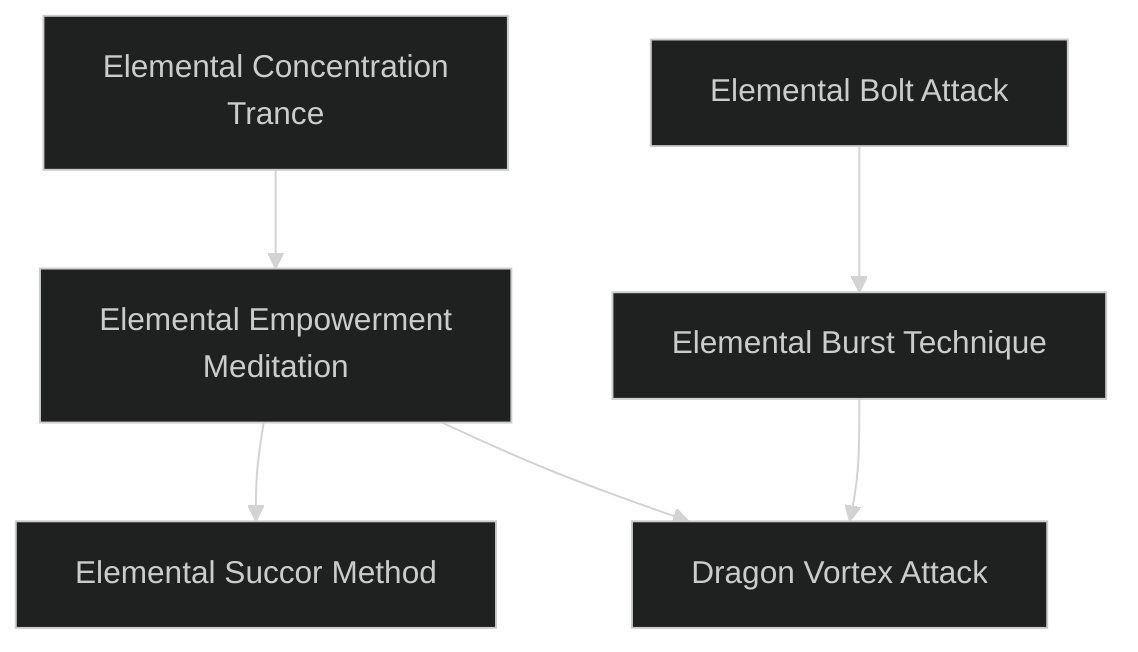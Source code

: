 ---
config:
  theme: dark
---
flowchart TD

    elemental_concentration_trance[Elemental Concentration<br>Trance]
    click elemental_concentration_trance callback "
        Elemental Concentration Trance<br>
        <br>
        Cost: 5 motes, 1 Willpower<br>
        Duration: One day<br>
        Type: Simple<br>
        Minimum Lore: 2<br>
        Minimum Essence: 1<br>
        Prerequisite Charms: None<br>
        <br>
        This Charm is the most basic of Lore techniques
        known by the Dragon-Blooded. Through the use of this
        Charm, the character concentrates on her aligned element,
        centering herself and opening her mind. The Exalt
        can compact a week's worth of learning into a single day,
        assuming she has access to all the necessary materials. This
        Charm can be used on sequential days, but use of it for more
        days than the character's Lore skill causes one level of
        unsoakable lethal damage per day. This damage can only
        be healed by time, and it does not begin healing until one
        week after the characters suffers it.
        "

    elemental_empowerment_meditation[Elemental Empowerment<br>Meditation]
    elemental_concentration_trance --> elemental_empowerment_meditation
    click elemental_empowerment_meditation callback "
        Elemental Empowerment Meditation<br>
        <br>
        Cost: 1+ Willpower<br>
        Duration: Instant<br>
        Type: Simple<br>
        Minimum Lore: 4<br>
        Minimum Essence: 3<br>
        Prerequisite Charms: Elemental Concentration Trance<br>
        <br>
        Proper knowledge of the Elemental Dragons allows a
        Dynast to draw energy directly from an elemental source,
        restoring depleted reserves in times of crisis.<br>
        The Elemental Empowerment Meditation requires
        the character to spend Willpower points while in contact
        with her aligned element. The character must be able to
        physically touch the element she is aligned with to draw
        Essence from it. For every point of willpower spent in this
        way, the character instantly gains Essence motes equal to
        her Lore. These motes can be spent normally.<br>
        There is a price to be paid for handling elementals
        energy in such a raw fashion. If a character spends more
        Willpower in a single day to draw elemental energy than
        her permanent Essence score, each additional use of Willpower
        to increase her Essence causes one unsoakable level
        of bashing damage.
        "

    elemental_succor_method[Elemental Succor Method]
    elemental_empowerment_meditation --> elemental_succor_method
    click elemental_succor_method callback "
        Elemental Succor Method<br>
        <br>
        Cost: 5 motes and 1 Willpower per lethal health level, 2 motes per bashing health level<br>
        Duration: Instant<br>
        Type: Simple<br>
        Minimum Lore: 5<br>
        Minimum Essence: 3<br>
        Prerequisite Charms: Elemental Empowerment Meditation<br>
        <br>
        In addition to providing raw energy, a Dynast's
        connection to the Elemental Dragons can be a source of
        great resilience and strength in desperate times. Elemental
        Succor Method lets a Dragon-Blood tap into
        the elemental energy of the Dragons to restore her body,
        healing her injuries. That character must be able to
        immerse herself in her favored element to the greatest
        degree possible (standing in a burning fire, submerged
        in water, etc.) and must spend 5 motes and 1 Willpower
        for every lethal health level to be healed of 2 motes per
        bashing health level to be healed. The Elemental Succor
        Method will not restore lost limbs or repair other
        such mutilations.
        "

    elemental_bolt_attack[Elemental Bolt Attack]
    click elemental_bolt_attack callback "
        Elemental Bolt Attack<br>
        <br>
        Cost: 1 mote per 2L damage<br>
        Duration: Instant<br>
        Type: Simple<br>
        Minimum Lore: 2<br>
        Minimum Essence: 2<br>
        Prerequisite Charms: None<br>
        <br>
        The character extends her hand, and a bolt of elemental
        force flashes forth from it — a shaft of ice, a blast
        of fire, a barbed wooden javelin, a stroke of lightning or
        slashing shards of crystal. The character's player rolls
        Dexterity + Athletics or Archery (whichever she prefers)
        to hit. This attack has a range of 20 yards x the character's
        permanent Essence, and it does a base damage of 2L for
        every mote of Essence spent. The accuracy of the attack
        is equal to the character's Essence. A character cannot
        spend more motes on this Charm than her Stamina.
        "

    elemental_burst_technique[Elemental Burst Technique]
    elemental_bolt_attack --> elemental_burst_technique
    click elemental_burst_technique callback "
        Elemental Burst Technique<br>
        <br>
        Cost: 1 more per IL damage<br>
        Duration: Instant<br>
        Type: Simple<br>
        Minimum Lore: 3<br>
        Minimum Essence: 2<br>
        Prerequisite Charms: Elemental Bolt Attack
        <br>
        This Charm has effects similar to Elemental Bolt
        Attack but it creates a blast of elemental power rather
        than hurling a bolt. The character's player rolls Dexterity
        Athletics or Archery (whichever he prefers) to hit,
        with an accuracy bonus equal to the character's permanent
        Essence. This attack has a range increment of 20
        yards x the character's permanent Essence. The Elemental
        Burst Technique affects a circular area with a radius
        equal to the character's permanent Essence in yards.
        Anyone in that area who fails to dodge or parry the attack
        takes a base damage of 1L for every more the Dragon-Blooded
        invested in the Charm.
        "

    dragon_vortex_attack[Dragon Vortex Attack]
    elemental_empowerment_meditation --> dragon_vortex_attack
    elemental_burst_technique --> dragon_vortex_attack
    click dragon_vortex_attack callback "
        Dragon Vortex Attack<br>
        <br>
        Cost: 10 motes, 1 Willpower<br>
        Duration: One scene<br>
        Type: Simple<br>
        Minimum Lore: 5<br>
        Minimum Essence: 4<br>
        Prerequisite Charms: Elemental Empowerment Meditation, Element Burst Technique<br>
        <br>
        Rather than just summoning a temporary damaging
        burst of elemental energy, this Charm creates a deadly
        maelstrom of the character's elemental aspect. Whether it
        is a sudden rain of fire, a roiling whirlwind of air or a
        grinding cloud of stone and earth, all within the area of
        effect suffer the character's wrath.<br>
        Anyone in the area of the Dragon Vortex Attack,
        other than the character who summoned it, takes lethal
        damage equal to the character's Essence every turn, as she
        is battered by flying shards of stone, sliced by razor-thin ice
        crystals, burned by swirling gouts of flame, and so on. This
        damage cannot be dodged or parried. The Dragon-Blooded
        who created it is exempt from these effects, and may act
        normally in all respects. The Dragon Vortex extends 10
        feet from the character per point of his permanent Essence.
        It is stationary once invoked, and not even the character
        can voluntarily terminate it before its duration expires,
        although killing the character will end it.
        "